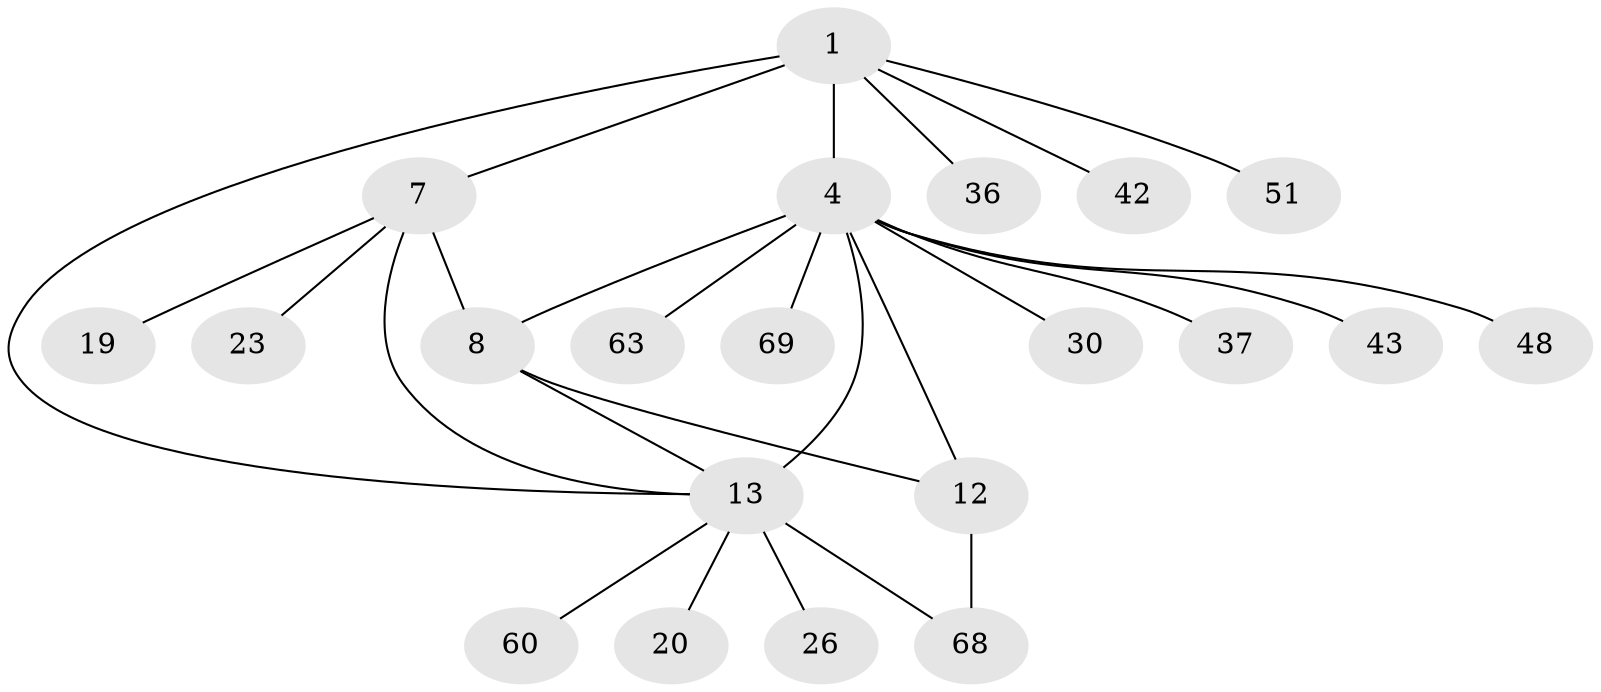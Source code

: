 // original degree distribution, {6: 0.041666666666666664, 7: 0.05555555555555555, 4: 0.027777777777777776, 10: 0.027777777777777776, 9: 0.027777777777777776, 5: 0.013888888888888888, 3: 0.041666666666666664, 8: 0.013888888888888888, 1: 0.5, 2: 0.25}
// Generated by graph-tools (version 1.1) at 2025/19/03/04/25 18:19:31]
// undirected, 21 vertices, 26 edges
graph export_dot {
graph [start="1"]
  node [color=gray90,style=filled];
  1 [super="+3+45+2+24+21"];
  4 [super="+27+10+53+67+5+16+6"];
  7 [super="+32+22+44+9"];
  8 [super="+40+11+49+25"];
  12 [super="+64"];
  13 [super="+54+14+65"];
  19 [super="+46"];
  20;
  23;
  26;
  30 [super="+58+66"];
  36;
  37;
  42;
  43;
  48;
  51;
  60;
  63;
  68;
  69;
  1 -- 42;
  1 -- 13;
  1 -- 51;
  1 -- 36;
  1 -- 4 [weight=3];
  1 -- 7;
  4 -- 8 [weight=5];
  4 -- 69 [weight=2];
  4 -- 37;
  4 -- 43;
  4 -- 30 [weight=2];
  4 -- 12 [weight=2];
  4 -- 63;
  4 -- 48;
  4 -- 13 [weight=3];
  7 -- 8 [weight=2];
  7 -- 19;
  7 -- 23;
  7 -- 13;
  8 -- 13;
  8 -- 12;
  12 -- 68;
  13 -- 68;
  13 -- 20;
  13 -- 26;
  13 -- 60;
}
